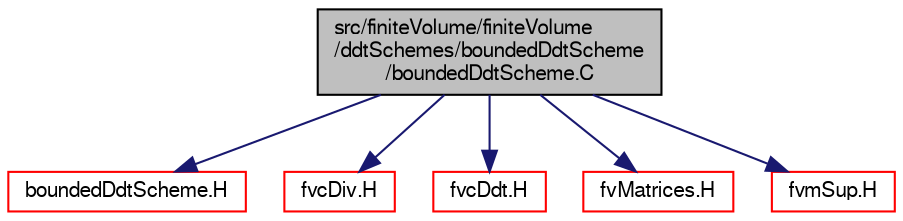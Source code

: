 digraph "src/finiteVolume/finiteVolume/ddtSchemes/boundedDdtScheme/boundedDdtScheme.C"
{
  bgcolor="transparent";
  edge [fontname="FreeSans",fontsize="10",labelfontname="FreeSans",labelfontsize="10"];
  node [fontname="FreeSans",fontsize="10",shape=record];
  Node0 [label="src/finiteVolume/finiteVolume\l/ddtSchemes/boundedDdtScheme\l/boundedDdtScheme.C",height=0.2,width=0.4,color="black", fillcolor="grey75", style="filled", fontcolor="black"];
  Node0 -> Node1 [color="midnightblue",fontsize="10",style="solid",fontname="FreeSans"];
  Node1 [label="boundedDdtScheme.H",height=0.2,width=0.4,color="red",URL="$a02831.html"];
  Node0 -> Node122 [color="midnightblue",fontsize="10",style="solid",fontname="FreeSans"];
  Node122 [label="fvcDiv.H",height=0.2,width=0.4,color="red",URL="$a02966.html",tooltip="Calculate the divergence of the given field. "];
  Node0 -> Node123 [color="midnightblue",fontsize="10",style="solid",fontname="FreeSans"];
  Node123 [label="fvcDdt.H",height=0.2,width=0.4,color="red",URL="$a02960.html",tooltip="Calculate the first temporal derivative. "];
  Node0 -> Node140 [color="midnightblue",fontsize="10",style="solid",fontname="FreeSans"];
  Node140 [label="fvMatrices.H",height=0.2,width=0.4,color="red",URL="$a03272.html",tooltip="A special matrix type and solver, designed for finite volume solutions of scalar equations. "];
  Node0 -> Node326 [color="midnightblue",fontsize="10",style="solid",fontname="FreeSans"];
  Node326 [label="fvmSup.H",height=0.2,width=0.4,color="red",URL="$a03083.html",tooltip="Calculate the matrix for implicit and explicit sources. "];
}
